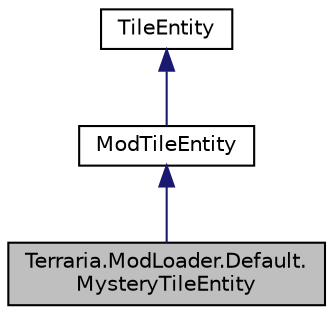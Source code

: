 digraph "Terraria.ModLoader.Default.MysteryTileEntity"
{
  edge [fontname="Helvetica",fontsize="10",labelfontname="Helvetica",labelfontsize="10"];
  node [fontname="Helvetica",fontsize="10",shape=record];
  Node0 [label="Terraria.ModLoader.Default.\lMysteryTileEntity",height=0.2,width=0.4,color="black", fillcolor="grey75", style="filled", fontcolor="black"];
  Node1 -> Node0 [dir="back",color="midnightblue",fontsize="10",style="solid",fontname="Helvetica"];
  Node1 [label="ModTileEntity",height=0.2,width=0.4,color="black", fillcolor="white", style="filled",URL="$class_terraria_1_1_mod_loader_1_1_mod_tile_entity.html",tooltip="Tile Entities are Entities tightly coupled with tiles, allowing the possibility of tiles to exhibit c..."];
  Node2 -> Node1 [dir="back",color="midnightblue",fontsize="10",style="solid",fontname="Helvetica"];
  Node2 [label="TileEntity",height=0.2,width=0.4,color="black", fillcolor="white", style="filled",URL="$class_tile_entity.html"];
}
